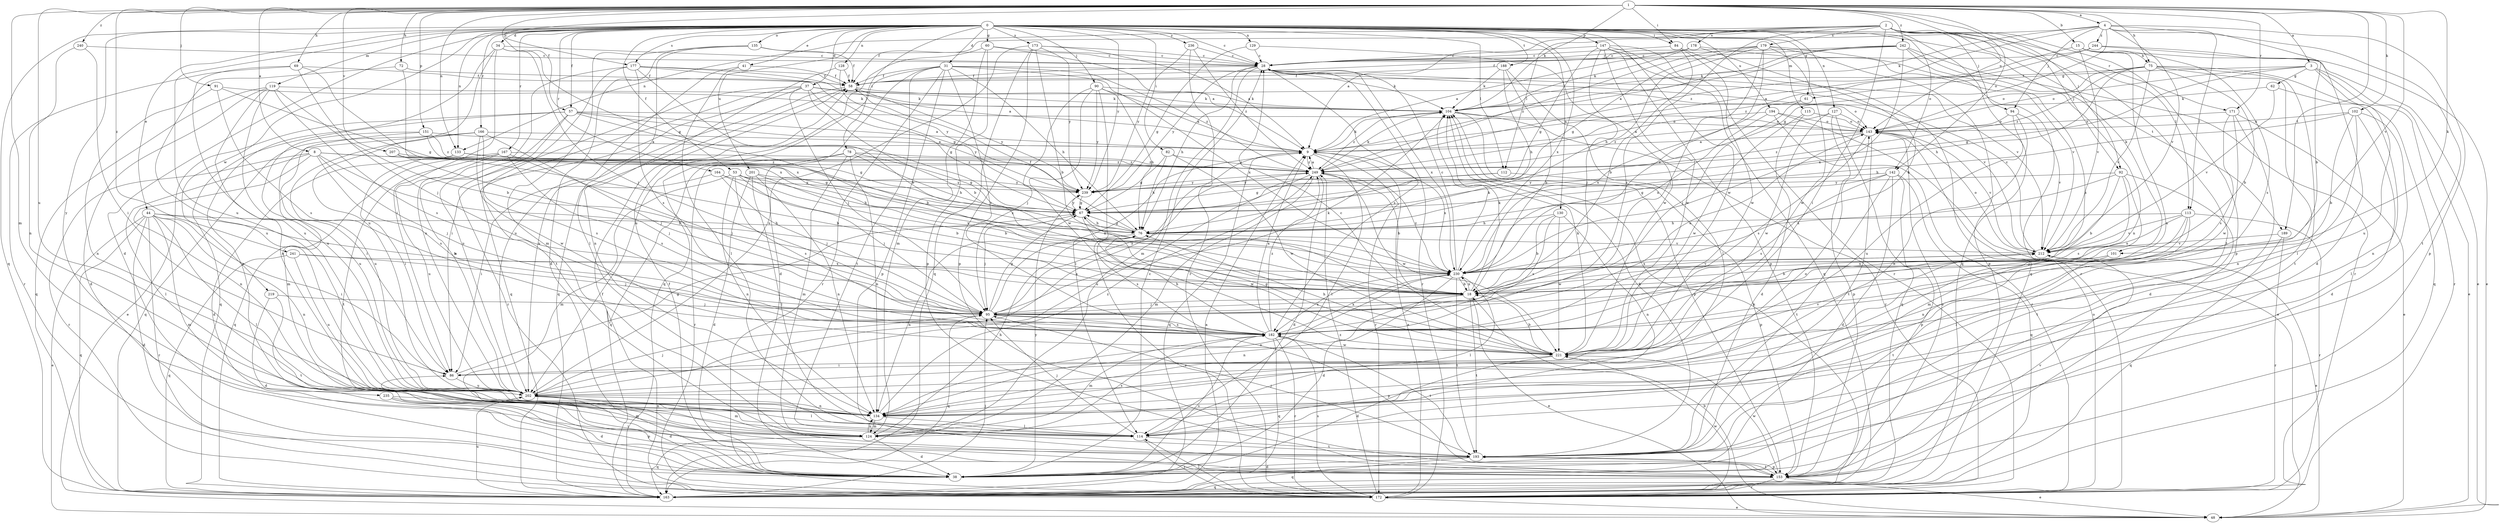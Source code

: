 strict digraph  {
0;
1;
2;
3;
4;
8;
9;
15;
18;
28;
31;
34;
37;
38;
41;
44;
48;
53;
57;
58;
60;
61;
62;
67;
69;
72;
75;
76;
78;
82;
84;
86;
90;
91;
92;
94;
95;
101;
102;
104;
112;
113;
114;
115;
119;
124;
127;
128;
129;
130;
133;
134;
135;
142;
143;
147;
151;
153;
163;
164;
166;
167;
171;
172;
173;
177;
178;
179;
182;
188;
189;
193;
194;
201;
202;
207;
212;
219;
221;
230;
235;
236;
239;
240;
241;
242;
244;
249;
0 -> 28  [label=c];
0 -> 31  [label=d];
0 -> 34  [label=d];
0 -> 37  [label=d];
0 -> 38  [label=d];
0 -> 41  [label=e];
0 -> 44  [label=e];
0 -> 53  [label=f];
0 -> 57  [label=f];
0 -> 60  [label=g];
0 -> 61  [label=g];
0 -> 78  [label=i];
0 -> 82  [label=i];
0 -> 84  [label=i];
0 -> 90  [label=j];
0 -> 101  [label=k];
0 -> 112  [label=l];
0 -> 115  [label=m];
0 -> 119  [label=m];
0 -> 127  [label=n];
0 -> 128  [label=n];
0 -> 129  [label=n];
0 -> 130  [label=n];
0 -> 133  [label=n];
0 -> 135  [label=o];
0 -> 142  [label=o];
0 -> 147  [label=p];
0 -> 163  [label=q];
0 -> 164  [label=r];
0 -> 166  [label=r];
0 -> 167  [label=r];
0 -> 171  [label=r];
0 -> 173  [label=s];
0 -> 177  [label=s];
0 -> 188  [label=t];
0 -> 189  [label=t];
0 -> 194  [label=u];
0 -> 201  [label=u];
0 -> 202  [label=u];
0 -> 219  [label=w];
0 -> 221  [label=w];
0 -> 230  [label=x];
0 -> 235  [label=y];
0 -> 236  [label=y];
0 -> 239  [label=y];
1 -> 3  [label=a];
1 -> 4  [label=a];
1 -> 8  [label=a];
1 -> 15  [label=b];
1 -> 57  [label=f];
1 -> 69  [label=h];
1 -> 72  [label=h];
1 -> 75  [label=h];
1 -> 84  [label=i];
1 -> 91  [label=j];
1 -> 92  [label=j];
1 -> 101  [label=k];
1 -> 102  [label=k];
1 -> 104  [label=k];
1 -> 124  [label=m];
1 -> 133  [label=n];
1 -> 142  [label=o];
1 -> 143  [label=o];
1 -> 151  [label=p];
1 -> 171  [label=r];
1 -> 177  [label=s];
1 -> 189  [label=t];
1 -> 202  [label=u];
1 -> 207  [label=v];
1 -> 212  [label=v];
1 -> 240  [label=z];
1 -> 241  [label=z];
1 -> 242  [label=z];
2 -> 9  [label=a];
2 -> 86  [label=i];
2 -> 92  [label=j];
2 -> 94  [label=j];
2 -> 112  [label=l];
2 -> 113  [label=l];
2 -> 133  [label=n];
2 -> 153  [label=p];
2 -> 163  [label=q];
2 -> 178  [label=s];
2 -> 179  [label=s];
2 -> 182  [label=s];
2 -> 193  [label=t];
3 -> 48  [label=e];
3 -> 61  [label=g];
3 -> 62  [label=g];
3 -> 67  [label=g];
3 -> 143  [label=o];
3 -> 172  [label=r];
3 -> 202  [label=u];
4 -> 18  [label=b];
4 -> 58  [label=f];
4 -> 67  [label=g];
4 -> 94  [label=j];
4 -> 104  [label=k];
4 -> 113  [label=l];
4 -> 153  [label=p];
4 -> 193  [label=t];
4 -> 212  [label=v];
4 -> 244  [label=z];
4 -> 249  [label=z];
8 -> 18  [label=b];
8 -> 67  [label=g];
8 -> 95  [label=j];
8 -> 114  [label=l];
8 -> 134  [label=n];
8 -> 172  [label=r];
8 -> 182  [label=s];
8 -> 249  [label=z];
9 -> 104  [label=k];
9 -> 114  [label=l];
9 -> 163  [label=q];
9 -> 172  [label=r];
9 -> 230  [label=x];
9 -> 249  [label=z];
15 -> 9  [label=a];
15 -> 48  [label=e];
15 -> 75  [label=h];
15 -> 182  [label=s];
15 -> 202  [label=u];
15 -> 212  [label=v];
18 -> 48  [label=e];
18 -> 95  [label=j];
18 -> 104  [label=k];
18 -> 134  [label=n];
18 -> 193  [label=t];
18 -> 230  [label=x];
28 -> 58  [label=f];
28 -> 76  [label=h];
28 -> 124  [label=m];
28 -> 172  [label=r];
28 -> 182  [label=s];
28 -> 212  [label=v];
28 -> 230  [label=x];
28 -> 239  [label=y];
31 -> 38  [label=d];
31 -> 58  [label=f];
31 -> 76  [label=h];
31 -> 104  [label=k];
31 -> 153  [label=p];
31 -> 163  [label=q];
31 -> 172  [label=r];
31 -> 182  [label=s];
31 -> 193  [label=t];
31 -> 230  [label=x];
31 -> 249  [label=z];
34 -> 28  [label=c];
34 -> 67  [label=g];
34 -> 86  [label=i];
34 -> 95  [label=j];
34 -> 153  [label=p];
34 -> 202  [label=u];
37 -> 18  [label=b];
37 -> 67  [label=g];
37 -> 86  [label=i];
37 -> 95  [label=j];
37 -> 104  [label=k];
37 -> 143  [label=o];
37 -> 163  [label=q];
37 -> 202  [label=u];
38 -> 28  [label=c];
38 -> 58  [label=f];
38 -> 182  [label=s];
38 -> 239  [label=y];
41 -> 58  [label=f];
41 -> 114  [label=l];
41 -> 202  [label=u];
44 -> 18  [label=b];
44 -> 38  [label=d];
44 -> 48  [label=e];
44 -> 76  [label=h];
44 -> 86  [label=i];
44 -> 114  [label=l];
44 -> 124  [label=m];
44 -> 134  [label=n];
44 -> 163  [label=q];
44 -> 172  [label=r];
48 -> 18  [label=b];
53 -> 18  [label=b];
53 -> 76  [label=h];
53 -> 95  [label=j];
53 -> 124  [label=m];
53 -> 134  [label=n];
53 -> 182  [label=s];
53 -> 239  [label=y];
57 -> 9  [label=a];
57 -> 18  [label=b];
57 -> 48  [label=e];
57 -> 143  [label=o];
57 -> 163  [label=q];
57 -> 172  [label=r];
57 -> 202  [label=u];
57 -> 239  [label=y];
58 -> 104  [label=k];
58 -> 163  [label=q];
58 -> 202  [label=u];
58 -> 239  [label=y];
60 -> 9  [label=a];
60 -> 28  [label=c];
60 -> 124  [label=m];
60 -> 153  [label=p];
60 -> 202  [label=u];
61 -> 95  [label=j];
61 -> 230  [label=x];
62 -> 104  [label=k];
62 -> 134  [label=n];
62 -> 212  [label=v];
67 -> 76  [label=h];
67 -> 95  [label=j];
67 -> 221  [label=w];
67 -> 239  [label=y];
69 -> 58  [label=f];
69 -> 95  [label=j];
69 -> 172  [label=r];
69 -> 202  [label=u];
69 -> 230  [label=x];
72 -> 58  [label=f];
72 -> 202  [label=u];
72 -> 230  [label=x];
75 -> 18  [label=b];
75 -> 58  [label=f];
75 -> 76  [label=h];
75 -> 114  [label=l];
75 -> 143  [label=o];
75 -> 163  [label=q];
75 -> 193  [label=t];
75 -> 212  [label=v];
75 -> 249  [label=z];
76 -> 58  [label=f];
76 -> 67  [label=g];
76 -> 134  [label=n];
76 -> 172  [label=r];
76 -> 182  [label=s];
76 -> 212  [label=v];
78 -> 67  [label=g];
78 -> 76  [label=h];
78 -> 124  [label=m];
78 -> 134  [label=n];
78 -> 163  [label=q];
78 -> 172  [label=r];
78 -> 249  [label=z];
82 -> 67  [label=g];
82 -> 76  [label=h];
82 -> 221  [label=w];
82 -> 249  [label=z];
84 -> 18  [label=b];
84 -> 28  [label=c];
84 -> 163  [label=q];
84 -> 221  [label=w];
86 -> 67  [label=g];
86 -> 202  [label=u];
90 -> 9  [label=a];
90 -> 76  [label=h];
90 -> 95  [label=j];
90 -> 104  [label=k];
90 -> 114  [label=l];
90 -> 221  [label=w];
90 -> 239  [label=y];
91 -> 67  [label=g];
91 -> 104  [label=k];
91 -> 134  [label=n];
91 -> 182  [label=s];
92 -> 18  [label=b];
92 -> 124  [label=m];
92 -> 182  [label=s];
92 -> 193  [label=t];
92 -> 230  [label=x];
92 -> 239  [label=y];
94 -> 134  [label=n];
94 -> 143  [label=o];
94 -> 202  [label=u];
94 -> 212  [label=v];
95 -> 9  [label=a];
95 -> 67  [label=g];
95 -> 104  [label=k];
95 -> 143  [label=o];
95 -> 153  [label=p];
95 -> 163  [label=q];
95 -> 182  [label=s];
95 -> 249  [label=z];
101 -> 18  [label=b];
101 -> 193  [label=t];
101 -> 230  [label=x];
102 -> 18  [label=b];
102 -> 38  [label=d];
102 -> 76  [label=h];
102 -> 114  [label=l];
102 -> 134  [label=n];
102 -> 143  [label=o];
104 -> 143  [label=o];
104 -> 153  [label=p];
104 -> 172  [label=r];
104 -> 249  [label=z];
112 -> 67  [label=g];
112 -> 153  [label=p];
112 -> 239  [label=y];
113 -> 76  [label=h];
113 -> 95  [label=j];
113 -> 114  [label=l];
113 -> 134  [label=n];
113 -> 172  [label=r];
113 -> 212  [label=v];
113 -> 230  [label=x];
114 -> 95  [label=j];
114 -> 172  [label=r];
114 -> 193  [label=t];
115 -> 38  [label=d];
115 -> 143  [label=o];
115 -> 221  [label=w];
119 -> 18  [label=b];
119 -> 38  [label=d];
119 -> 104  [label=k];
119 -> 134  [label=n];
119 -> 163  [label=q];
119 -> 182  [label=s];
119 -> 202  [label=u];
124 -> 38  [label=d];
124 -> 76  [label=h];
124 -> 134  [label=n];
124 -> 163  [label=q];
124 -> 182  [label=s];
127 -> 143  [label=o];
127 -> 153  [label=p];
127 -> 163  [label=q];
127 -> 221  [label=w];
127 -> 249  [label=z];
128 -> 58  [label=f];
128 -> 134  [label=n];
128 -> 239  [label=y];
129 -> 28  [label=c];
129 -> 67  [label=g];
129 -> 221  [label=w];
130 -> 18  [label=b];
130 -> 76  [label=h];
130 -> 134  [label=n];
130 -> 182  [label=s];
130 -> 221  [label=w];
133 -> 38  [label=d];
133 -> 86  [label=i];
133 -> 230  [label=x];
133 -> 249  [label=z];
134 -> 114  [label=l];
134 -> 124  [label=m];
134 -> 143  [label=o];
134 -> 249  [label=z];
135 -> 28  [label=c];
135 -> 38  [label=d];
135 -> 58  [label=f];
135 -> 114  [label=l];
135 -> 124  [label=m];
142 -> 38  [label=d];
142 -> 67  [label=g];
142 -> 153  [label=p];
142 -> 163  [label=q];
142 -> 182  [label=s];
142 -> 193  [label=t];
142 -> 239  [label=y];
143 -> 9  [label=a];
143 -> 182  [label=s];
143 -> 193  [label=t];
143 -> 212  [label=v];
143 -> 249  [label=z];
147 -> 28  [label=c];
147 -> 67  [label=g];
147 -> 95  [label=j];
147 -> 153  [label=p];
147 -> 163  [label=q];
147 -> 172  [label=r];
147 -> 212  [label=v];
147 -> 221  [label=w];
151 -> 9  [label=a];
151 -> 67  [label=g];
151 -> 86  [label=i];
151 -> 202  [label=u];
151 -> 249  [label=z];
153 -> 48  [label=e];
153 -> 86  [label=i];
153 -> 143  [label=o];
153 -> 163  [label=q];
153 -> 172  [label=r];
153 -> 193  [label=t];
153 -> 212  [label=v];
153 -> 221  [label=w];
163 -> 9  [label=a];
163 -> 95  [label=j];
163 -> 104  [label=k];
163 -> 202  [label=u];
164 -> 18  [label=b];
164 -> 86  [label=i];
164 -> 95  [label=j];
164 -> 239  [label=y];
166 -> 9  [label=a];
166 -> 95  [label=j];
166 -> 124  [label=m];
166 -> 163  [label=q];
166 -> 182  [label=s];
166 -> 202  [label=u];
166 -> 221  [label=w];
167 -> 95  [label=j];
167 -> 163  [label=q];
167 -> 182  [label=s];
167 -> 193  [label=t];
167 -> 202  [label=u];
167 -> 249  [label=z];
171 -> 38  [label=d];
171 -> 48  [label=e];
171 -> 143  [label=o];
171 -> 182  [label=s];
171 -> 221  [label=w];
172 -> 9  [label=a];
172 -> 48  [label=e];
172 -> 58  [label=f];
172 -> 114  [label=l];
172 -> 143  [label=o];
172 -> 182  [label=s];
172 -> 221  [label=w];
172 -> 249  [label=z];
173 -> 9  [label=a];
173 -> 18  [label=b];
173 -> 28  [label=c];
173 -> 153  [label=p];
173 -> 163  [label=q];
173 -> 202  [label=u];
173 -> 239  [label=y];
177 -> 9  [label=a];
177 -> 18  [label=b];
177 -> 58  [label=f];
177 -> 67  [label=g];
177 -> 182  [label=s];
177 -> 193  [label=t];
177 -> 202  [label=u];
178 -> 9  [label=a];
178 -> 18  [label=b];
178 -> 28  [label=c];
178 -> 104  [label=k];
178 -> 212  [label=v];
179 -> 28  [label=c];
179 -> 67  [label=g];
179 -> 76  [label=h];
179 -> 95  [label=j];
179 -> 153  [label=p];
179 -> 172  [label=r];
179 -> 221  [label=w];
179 -> 230  [label=x];
179 -> 249  [label=z];
182 -> 9  [label=a];
182 -> 76  [label=h];
182 -> 124  [label=m];
182 -> 163  [label=q];
182 -> 172  [label=r];
182 -> 193  [label=t];
182 -> 221  [label=w];
182 -> 230  [label=x];
182 -> 249  [label=z];
188 -> 18  [label=b];
188 -> 58  [label=f];
188 -> 76  [label=h];
188 -> 104  [label=k];
188 -> 114  [label=l];
189 -> 163  [label=q];
189 -> 172  [label=r];
189 -> 212  [label=v];
193 -> 38  [label=d];
193 -> 95  [label=j];
193 -> 104  [label=k];
193 -> 153  [label=p];
193 -> 163  [label=q];
194 -> 9  [label=a];
194 -> 48  [label=e];
194 -> 143  [label=o];
194 -> 172  [label=r];
194 -> 230  [label=x];
201 -> 38  [label=d];
201 -> 114  [label=l];
201 -> 134  [label=n];
201 -> 230  [label=x];
201 -> 239  [label=y];
202 -> 9  [label=a];
202 -> 38  [label=d];
202 -> 95  [label=j];
202 -> 114  [label=l];
202 -> 124  [label=m];
202 -> 134  [label=n];
207 -> 18  [label=b];
207 -> 95  [label=j];
207 -> 249  [label=z];
212 -> 28  [label=c];
212 -> 48  [label=e];
212 -> 143  [label=o];
212 -> 230  [label=x];
219 -> 38  [label=d];
219 -> 95  [label=j];
219 -> 193  [label=t];
221 -> 18  [label=b];
221 -> 28  [label=c];
221 -> 38  [label=d];
221 -> 67  [label=g];
221 -> 76  [label=h];
221 -> 86  [label=i];
221 -> 104  [label=k];
221 -> 212  [label=v];
230 -> 18  [label=b];
230 -> 28  [label=c];
230 -> 38  [label=d];
230 -> 104  [label=k];
230 -> 114  [label=l];
230 -> 134  [label=n];
230 -> 182  [label=s];
230 -> 193  [label=t];
230 -> 212  [label=v];
230 -> 249  [label=z];
235 -> 38  [label=d];
235 -> 124  [label=m];
235 -> 134  [label=n];
235 -> 153  [label=p];
236 -> 28  [label=c];
236 -> 172  [label=r];
236 -> 239  [label=y];
236 -> 249  [label=z];
239 -> 67  [label=g];
240 -> 28  [label=c];
240 -> 86  [label=i];
240 -> 134  [label=n];
241 -> 95  [label=j];
241 -> 163  [label=q];
241 -> 202  [label=u];
241 -> 230  [label=x];
242 -> 9  [label=a];
242 -> 28  [label=c];
242 -> 58  [label=f];
242 -> 104  [label=k];
242 -> 134  [label=n];
242 -> 172  [label=r];
242 -> 182  [label=s];
242 -> 230  [label=x];
244 -> 28  [label=c];
244 -> 38  [label=d];
244 -> 48  [label=e];
244 -> 249  [label=z];
249 -> 9  [label=a];
249 -> 18  [label=b];
249 -> 38  [label=d];
249 -> 104  [label=k];
249 -> 124  [label=m];
249 -> 202  [label=u];
249 -> 221  [label=w];
249 -> 239  [label=y];
}
